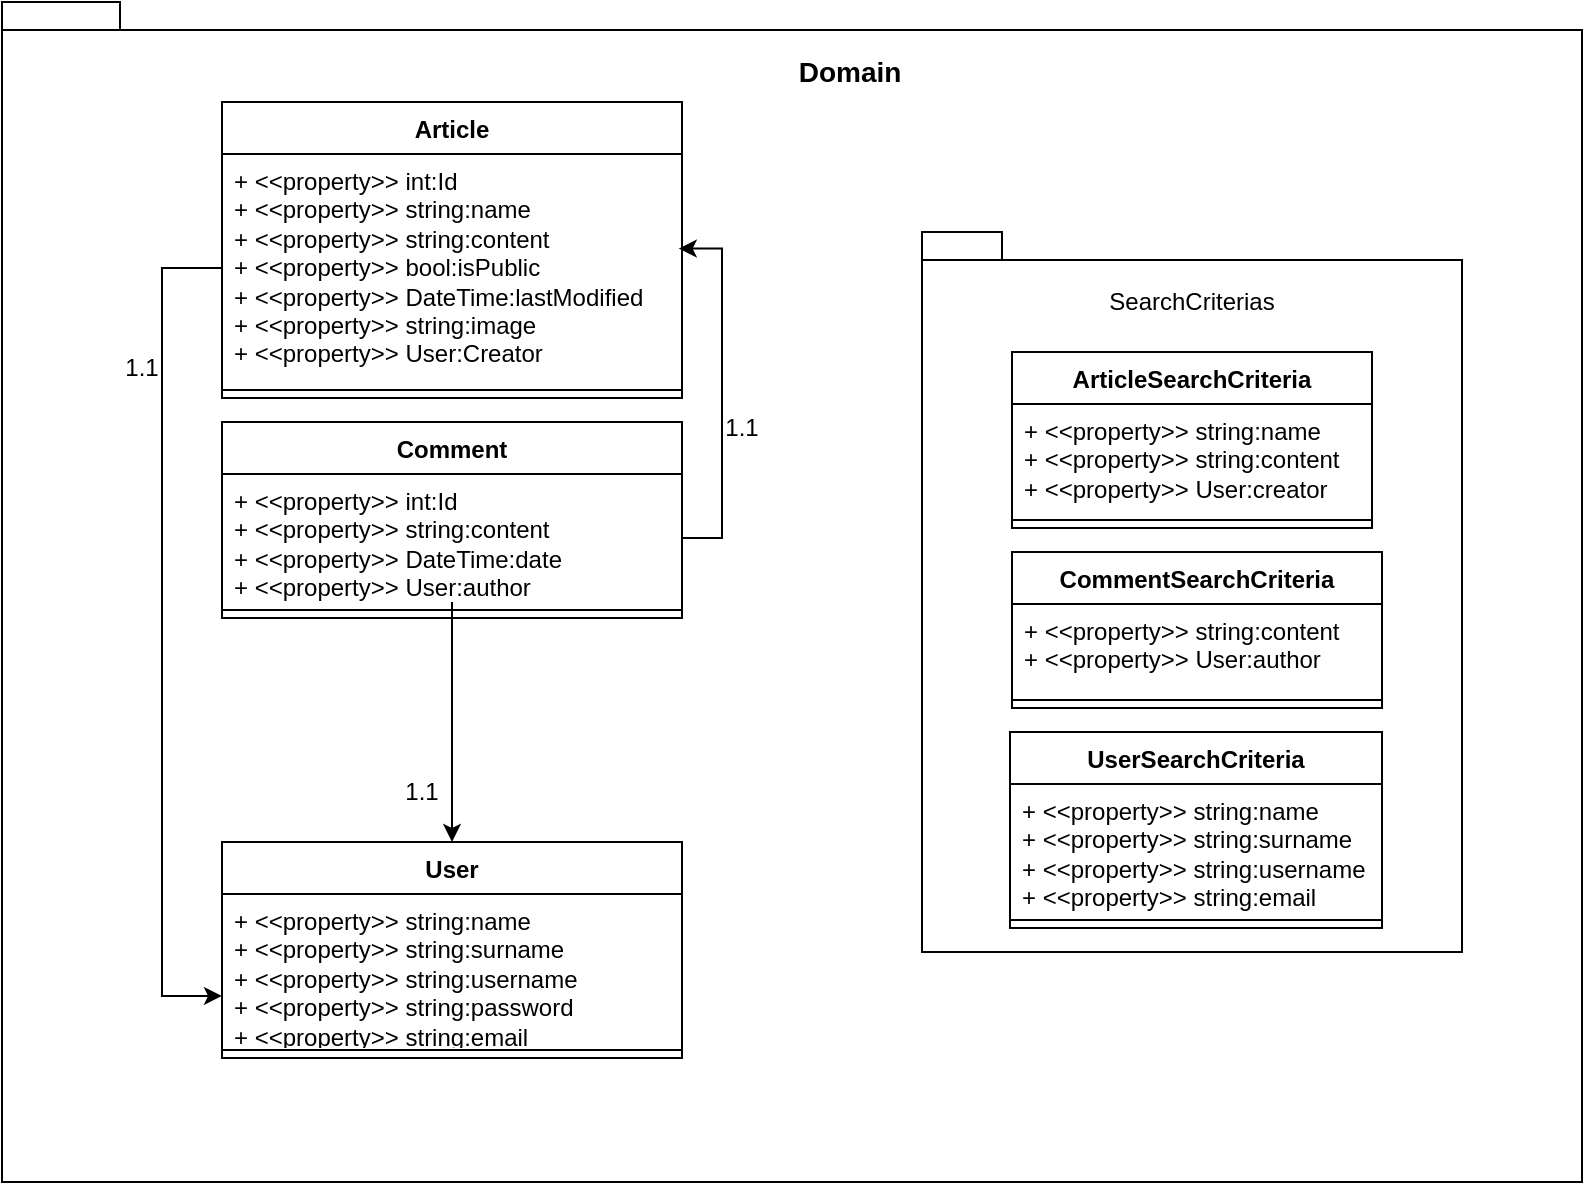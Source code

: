 <mxfile version="21.2.6" type="github">
  <diagram name="Page-1" id="sHlZiXscgo29Kpm3yZey">
    <mxGraphModel dx="1015" dy="956" grid="1" gridSize="10" guides="1" tooltips="1" connect="1" arrows="1" fold="1" page="1" pageScale="1" pageWidth="827" pageHeight="1169" math="0" shadow="0">
      <root>
        <mxCell id="0" />
        <mxCell id="1" parent="0" />
        <mxCell id="h3I3Nr1SINvf36J9Y4_O-1" value="" style="shape=folder;fontStyle=1;spacingTop=10;tabWidth=40;tabHeight=14;tabPosition=left;html=1;whiteSpace=wrap;" vertex="1" parent="1">
          <mxGeometry x="40" y="90" width="790" height="590" as="geometry" />
        </mxCell>
        <mxCell id="h3I3Nr1SINvf36J9Y4_O-2" value="&lt;b&gt;&lt;font style=&quot;font-size: 14px;&quot;&gt;Domain&lt;/font&gt;&lt;/b&gt;" style="text;html=1;strokeColor=none;fillColor=none;align=center;verticalAlign=middle;whiteSpace=wrap;rounded=0;" vertex="1" parent="1">
          <mxGeometry x="434" y="110" width="60" height="30" as="geometry" />
        </mxCell>
        <mxCell id="h3I3Nr1SINvf36J9Y4_O-3" value="" style="shape=folder;fontStyle=1;spacingTop=10;tabWidth=40;tabHeight=14;tabPosition=left;html=1;whiteSpace=wrap;" vertex="1" parent="1">
          <mxGeometry x="500" y="205" width="270" height="360" as="geometry" />
        </mxCell>
        <mxCell id="h3I3Nr1SINvf36J9Y4_O-4" value="SearchCriterias" style="text;html=1;strokeColor=none;fillColor=none;align=center;verticalAlign=middle;whiteSpace=wrap;rounded=0;" vertex="1" parent="1">
          <mxGeometry x="585" y="225" width="100" height="30" as="geometry" />
        </mxCell>
        <mxCell id="h3I3Nr1SINvf36J9Y4_O-5" value="ArticleSearchCriteria" style="swimlane;fontStyle=1;align=center;verticalAlign=top;childLayout=stackLayout;horizontal=1;startSize=26;horizontalStack=0;resizeParent=1;resizeParentMax=0;resizeLast=0;collapsible=1;marginBottom=0;whiteSpace=wrap;html=1;" vertex="1" parent="1">
          <mxGeometry x="545" y="265" width="180" height="88" as="geometry" />
        </mxCell>
        <mxCell id="h3I3Nr1SINvf36J9Y4_O-6" value="+ &amp;lt;&amp;lt;property&amp;gt;&amp;gt; string:name&lt;br&gt;+ &amp;lt;&amp;lt;property&amp;gt;&amp;gt; string:content&lt;br&gt;+ &amp;lt;&amp;lt;property&amp;gt;&amp;gt; User:creator" style="text;strokeColor=none;fillColor=none;align=left;verticalAlign=top;spacingLeft=4;spacingRight=4;overflow=hidden;rotatable=0;points=[[0,0.5],[1,0.5]];portConstraint=eastwest;whiteSpace=wrap;html=1;" vertex="1" parent="h3I3Nr1SINvf36J9Y4_O-5">
          <mxGeometry y="26" width="180" height="54" as="geometry" />
        </mxCell>
        <mxCell id="h3I3Nr1SINvf36J9Y4_O-7" value="" style="line;strokeWidth=1;fillColor=none;align=left;verticalAlign=middle;spacingTop=-1;spacingLeft=3;spacingRight=3;rotatable=0;labelPosition=right;points=[];portConstraint=eastwest;strokeColor=inherit;" vertex="1" parent="h3I3Nr1SINvf36J9Y4_O-5">
          <mxGeometry y="80" width="180" height="8" as="geometry" />
        </mxCell>
        <mxCell id="h3I3Nr1SINvf36J9Y4_O-9" value="CommentSearchCriteria" style="swimlane;fontStyle=1;align=center;verticalAlign=top;childLayout=stackLayout;horizontal=1;startSize=26;horizontalStack=0;resizeParent=1;resizeParentMax=0;resizeLast=0;collapsible=1;marginBottom=0;whiteSpace=wrap;html=1;" vertex="1" parent="1">
          <mxGeometry x="545" y="365" width="185" height="78" as="geometry" />
        </mxCell>
        <mxCell id="h3I3Nr1SINvf36J9Y4_O-10" value="+ &amp;lt;&amp;lt;property&amp;gt;&amp;gt; string:content&lt;br&gt;+ &amp;lt;&amp;lt;property&amp;gt;&amp;gt; User:author" style="text;strokeColor=none;fillColor=none;align=left;verticalAlign=top;spacingLeft=4;spacingRight=4;overflow=hidden;rotatable=0;points=[[0,0.5],[1,0.5]];portConstraint=eastwest;whiteSpace=wrap;html=1;" vertex="1" parent="h3I3Nr1SINvf36J9Y4_O-9">
          <mxGeometry y="26" width="185" height="44" as="geometry" />
        </mxCell>
        <mxCell id="h3I3Nr1SINvf36J9Y4_O-11" value="" style="line;strokeWidth=1;fillColor=none;align=left;verticalAlign=middle;spacingTop=-1;spacingLeft=3;spacingRight=3;rotatable=0;labelPosition=right;points=[];portConstraint=eastwest;strokeColor=inherit;" vertex="1" parent="h3I3Nr1SINvf36J9Y4_O-9">
          <mxGeometry y="70" width="185" height="8" as="geometry" />
        </mxCell>
        <mxCell id="h3I3Nr1SINvf36J9Y4_O-12" value="UserSearchCriteria" style="swimlane;fontStyle=1;align=center;verticalAlign=top;childLayout=stackLayout;horizontal=1;startSize=26;horizontalStack=0;resizeParent=1;resizeParentMax=0;resizeLast=0;collapsible=1;marginBottom=0;whiteSpace=wrap;html=1;" vertex="1" parent="1">
          <mxGeometry x="544" y="455" width="186" height="98" as="geometry" />
        </mxCell>
        <mxCell id="h3I3Nr1SINvf36J9Y4_O-13" value="+ &amp;lt;&amp;lt;property&amp;gt;&amp;gt; string:name&lt;br style=&quot;border-color: var(--border-color);&quot;&gt;+ &amp;lt;&amp;lt;property&amp;gt;&amp;gt; string:surname&lt;br&gt;+ &amp;lt;&amp;lt;property&amp;gt;&amp;gt; string:username&lt;br style=&quot;border-color: var(--border-color);&quot;&gt;+ &amp;lt;&amp;lt;property&amp;gt;&amp;gt; string:email" style="text;strokeColor=none;fillColor=none;align=left;verticalAlign=top;spacingLeft=4;spacingRight=4;overflow=hidden;rotatable=0;points=[[0,0.5],[1,0.5]];portConstraint=eastwest;whiteSpace=wrap;html=1;" vertex="1" parent="h3I3Nr1SINvf36J9Y4_O-12">
          <mxGeometry y="26" width="186" height="64" as="geometry" />
        </mxCell>
        <mxCell id="h3I3Nr1SINvf36J9Y4_O-14" value="" style="line;strokeWidth=1;fillColor=none;align=left;verticalAlign=middle;spacingTop=-1;spacingLeft=3;spacingRight=3;rotatable=0;labelPosition=right;points=[];portConstraint=eastwest;strokeColor=inherit;" vertex="1" parent="h3I3Nr1SINvf36J9Y4_O-12">
          <mxGeometry y="90" width="186" height="8" as="geometry" />
        </mxCell>
        <mxCell id="h3I3Nr1SINvf36J9Y4_O-17" value="Article" style="swimlane;fontStyle=1;align=center;verticalAlign=top;childLayout=stackLayout;horizontal=1;startSize=26;horizontalStack=0;resizeParent=1;resizeParentMax=0;resizeLast=0;collapsible=1;marginBottom=0;whiteSpace=wrap;html=1;" vertex="1" parent="1">
          <mxGeometry x="150" y="140" width="230" height="148" as="geometry" />
        </mxCell>
        <mxCell id="h3I3Nr1SINvf36J9Y4_O-18" value="+ &amp;lt;&amp;lt;property&amp;gt;&amp;gt; int:Id&lt;br&gt;+ &amp;lt;&amp;lt;property&amp;gt;&amp;gt; string:name&lt;br&gt;+ &amp;lt;&amp;lt;property&amp;gt;&amp;gt; string:content&lt;br&gt;+ &amp;lt;&amp;lt;property&amp;gt;&amp;gt; bool:isPublic&lt;br&gt;+ &amp;lt;&amp;lt;property&amp;gt;&amp;gt; DateTime:lastModified&lt;br&gt;+ &amp;lt;&amp;lt;property&amp;gt;&amp;gt; string:image&lt;br&gt;+ &amp;lt;&amp;lt;property&amp;gt;&amp;gt; User:Creator" style="text;strokeColor=none;fillColor=none;align=left;verticalAlign=top;spacingLeft=4;spacingRight=4;overflow=hidden;rotatable=0;points=[[0,0.5],[1,0.5]];portConstraint=eastwest;whiteSpace=wrap;html=1;" vertex="1" parent="h3I3Nr1SINvf36J9Y4_O-17">
          <mxGeometry y="26" width="230" height="114" as="geometry" />
        </mxCell>
        <mxCell id="h3I3Nr1SINvf36J9Y4_O-19" value="" style="line;strokeWidth=1;fillColor=none;align=left;verticalAlign=middle;spacingTop=-1;spacingLeft=3;spacingRight=3;rotatable=0;labelPosition=right;points=[];portConstraint=eastwest;strokeColor=inherit;" vertex="1" parent="h3I3Nr1SINvf36J9Y4_O-17">
          <mxGeometry y="140" width="230" height="8" as="geometry" />
        </mxCell>
        <mxCell id="h3I3Nr1SINvf36J9Y4_O-20" value="Comment" style="swimlane;fontStyle=1;align=center;verticalAlign=top;childLayout=stackLayout;horizontal=1;startSize=26;horizontalStack=0;resizeParent=1;resizeParentMax=0;resizeLast=0;collapsible=1;marginBottom=0;whiteSpace=wrap;html=1;" vertex="1" parent="1">
          <mxGeometry x="150" y="300" width="230" height="98" as="geometry" />
        </mxCell>
        <mxCell id="h3I3Nr1SINvf36J9Y4_O-21" value="+ &amp;lt;&amp;lt;property&amp;gt;&amp;gt; int:Id&lt;br&gt;+ &amp;lt;&amp;lt;property&amp;gt;&amp;gt; string:content&lt;br&gt;+ &amp;lt;&amp;lt;property&amp;gt;&amp;gt; DateTime:date&lt;br&gt;+ &amp;lt;&amp;lt;property&amp;gt;&amp;gt; User:author" style="text;strokeColor=none;fillColor=none;align=left;verticalAlign=top;spacingLeft=4;spacingRight=4;overflow=hidden;rotatable=0;points=[[0,0.5],[1,0.5]];portConstraint=eastwest;whiteSpace=wrap;html=1;" vertex="1" parent="h3I3Nr1SINvf36J9Y4_O-20">
          <mxGeometry y="26" width="230" height="64" as="geometry" />
        </mxCell>
        <mxCell id="h3I3Nr1SINvf36J9Y4_O-22" value="" style="line;strokeWidth=1;fillColor=none;align=left;verticalAlign=middle;spacingTop=-1;spacingLeft=3;spacingRight=3;rotatable=0;labelPosition=right;points=[];portConstraint=eastwest;strokeColor=inherit;" vertex="1" parent="h3I3Nr1SINvf36J9Y4_O-20">
          <mxGeometry y="90" width="230" height="8" as="geometry" />
        </mxCell>
        <mxCell id="h3I3Nr1SINvf36J9Y4_O-26" value="User" style="swimlane;fontStyle=1;align=center;verticalAlign=top;childLayout=stackLayout;horizontal=1;startSize=26;horizontalStack=0;resizeParent=1;resizeParentMax=0;resizeLast=0;collapsible=1;marginBottom=0;whiteSpace=wrap;html=1;" vertex="1" parent="1">
          <mxGeometry x="150" y="510" width="230" height="108" as="geometry" />
        </mxCell>
        <mxCell id="h3I3Nr1SINvf36J9Y4_O-27" value="+ &amp;lt;&amp;lt;property&amp;gt;&amp;gt; string:name&lt;br&gt;+ &amp;lt;&amp;lt;property&amp;gt;&amp;gt; string:surname&lt;br&gt;+ &amp;lt;&amp;lt;property&amp;gt;&amp;gt; string:username&lt;br style=&quot;border-color: var(--border-color);&quot;&gt;+ &amp;lt;&amp;lt;property&amp;gt;&amp;gt; string:password&lt;br&gt;+ &amp;lt;&amp;lt;property&amp;gt;&amp;gt; string:email" style="text;strokeColor=none;fillColor=none;align=left;verticalAlign=top;spacingLeft=4;spacingRight=4;overflow=hidden;rotatable=0;points=[[0,0.5],[1,0.5]];portConstraint=eastwest;whiteSpace=wrap;html=1;" vertex="1" parent="h3I3Nr1SINvf36J9Y4_O-26">
          <mxGeometry y="26" width="230" height="74" as="geometry" />
        </mxCell>
        <mxCell id="h3I3Nr1SINvf36J9Y4_O-28" value="" style="line;strokeWidth=1;fillColor=none;align=left;verticalAlign=middle;spacingTop=-1;spacingLeft=3;spacingRight=3;rotatable=0;labelPosition=right;points=[];portConstraint=eastwest;strokeColor=inherit;" vertex="1" parent="h3I3Nr1SINvf36J9Y4_O-26">
          <mxGeometry y="100" width="230" height="8" as="geometry" />
        </mxCell>
        <mxCell id="h3I3Nr1SINvf36J9Y4_O-33" value="1.1" style="text;html=1;strokeColor=none;fillColor=none;align=center;verticalAlign=middle;whiteSpace=wrap;rounded=0;" vertex="1" parent="1">
          <mxGeometry x="220" y="470" width="60" height="30" as="geometry" />
        </mxCell>
        <mxCell id="h3I3Nr1SINvf36J9Y4_O-30" value="1.1" style="text;html=1;strokeColor=none;fillColor=none;align=center;verticalAlign=middle;whiteSpace=wrap;rounded=0;" vertex="1" parent="1">
          <mxGeometry x="80" y="258" width="60" height="30" as="geometry" />
        </mxCell>
        <mxCell id="h3I3Nr1SINvf36J9Y4_O-42" style="edgeStyle=orthogonalEdgeStyle;rounded=0;orthogonalLoop=1;jettySize=auto;html=1;entryX=0;entryY=0.689;entryDx=0;entryDy=0;entryPerimeter=0;" edge="1" parent="1" source="h3I3Nr1SINvf36J9Y4_O-18" target="h3I3Nr1SINvf36J9Y4_O-27">
          <mxGeometry relative="1" as="geometry">
            <Array as="points">
              <mxPoint x="120" y="223" />
              <mxPoint x="120" y="587" />
            </Array>
          </mxGeometry>
        </mxCell>
        <mxCell id="h3I3Nr1SINvf36J9Y4_O-44" style="edgeStyle=orthogonalEdgeStyle;rounded=0;orthogonalLoop=1;jettySize=auto;html=1;entryX=0.993;entryY=0.415;entryDx=0;entryDy=0;entryPerimeter=0;" edge="1" parent="1" source="h3I3Nr1SINvf36J9Y4_O-21" target="h3I3Nr1SINvf36J9Y4_O-18">
          <mxGeometry relative="1" as="geometry">
            <Array as="points">
              <mxPoint x="400" y="358" />
              <mxPoint x="400" y="213" />
            </Array>
          </mxGeometry>
        </mxCell>
        <mxCell id="h3I3Nr1SINvf36J9Y4_O-45" value="1.1" style="text;html=1;strokeColor=none;fillColor=none;align=center;verticalAlign=middle;whiteSpace=wrap;rounded=0;" vertex="1" parent="1">
          <mxGeometry x="380" y="288" width="60" height="30" as="geometry" />
        </mxCell>
        <mxCell id="h3I3Nr1SINvf36J9Y4_O-48" style="edgeStyle=orthogonalEdgeStyle;rounded=0;orthogonalLoop=1;jettySize=auto;html=1;entryX=0.5;entryY=0;entryDx=0;entryDy=0;" edge="1" parent="1" source="h3I3Nr1SINvf36J9Y4_O-21" target="h3I3Nr1SINvf36J9Y4_O-26">
          <mxGeometry relative="1" as="geometry">
            <Array as="points">
              <mxPoint x="265" y="450" />
              <mxPoint x="265" y="450" />
            </Array>
          </mxGeometry>
        </mxCell>
      </root>
    </mxGraphModel>
  </diagram>
</mxfile>
